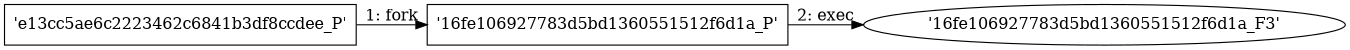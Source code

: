 digraph "D:\Learning\Paper\apt\基于CTI的攻击预警\Dataset\攻击图\ASGfromALLCTI\Vulnerability Spotlight EIP Stack Group OpENer information disclosure vulnerability.dot" {
rankdir="LR"
size="9"
fixedsize="false"
splines="true"
nodesep=0.3
ranksep=0
fontsize=10
overlap="scalexy"
engine= "neato"
	"'e13cc5ae6c2223462c6841b3df8ccdee_P'" [node_type=Process shape=box]
	"'16fe106927783d5bd1360551512f6d1a_P'" [node_type=Process shape=box]
	"'e13cc5ae6c2223462c6841b3df8ccdee_P'" -> "'16fe106927783d5bd1360551512f6d1a_P'" [label="1: fork"]
	"'16fe106927783d5bd1360551512f6d1a_P'" [node_type=Process shape=box]
	"'16fe106927783d5bd1360551512f6d1a_F3'" [node_type=File shape=ellipse]
	"'16fe106927783d5bd1360551512f6d1a_P'" -> "'16fe106927783d5bd1360551512f6d1a_F3'" [label="2: exec"]
}
